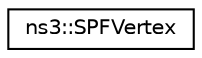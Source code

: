 digraph "Graphical Class Hierarchy"
{
 // LATEX_PDF_SIZE
  edge [fontname="Helvetica",fontsize="10",labelfontname="Helvetica",labelfontsize="10"];
  node [fontname="Helvetica",fontsize="10",shape=record];
  rankdir="LR";
  Node0 [label="ns3::SPFVertex",height=0.2,width=0.4,color="black", fillcolor="white", style="filled",URL="$classns3_1_1_s_p_f_vertex.html",tooltip="Vertex used in shortest path first (SPF) computations."];
}

